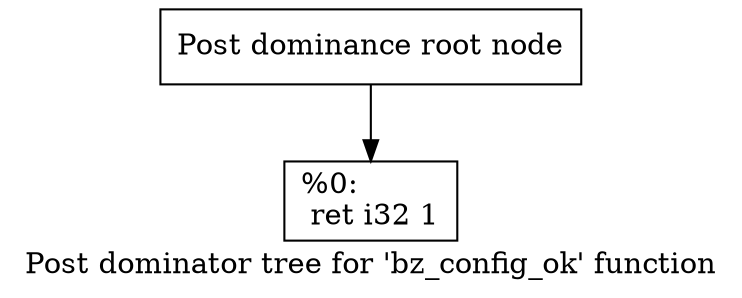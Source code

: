 digraph "Post dominator tree for 'bz_config_ok' function" {
	label="Post dominator tree for 'bz_config_ok' function";

	Node0x14eaa80 [shape=record,label="{Post dominance root node}"];
	Node0x14eaa80 -> Node0x137fe50;
	Node0x137fe50 [shape=record,label="{%0:\l  ret i32 1\l}"];
}
